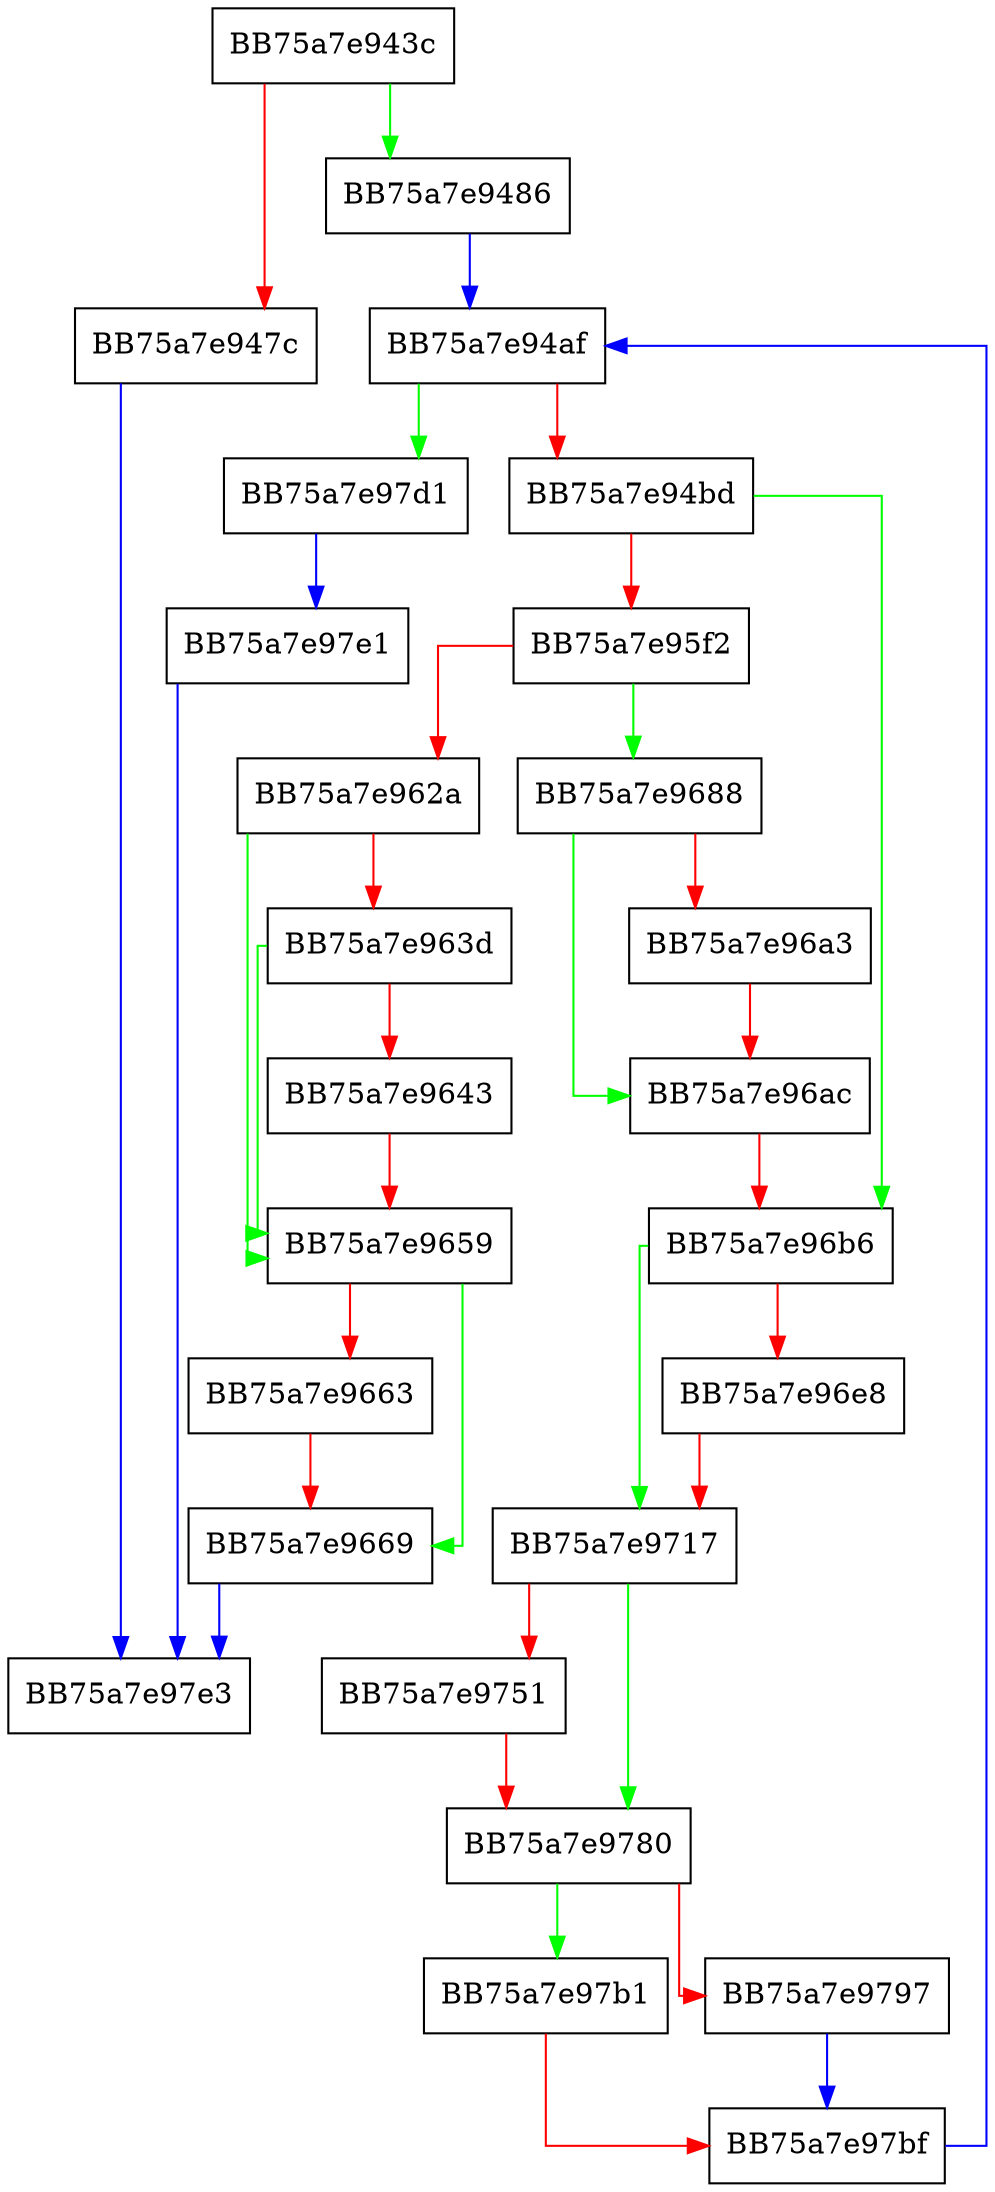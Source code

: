 digraph PopulateSDSSCertData {
  node [shape="box"];
  graph [splines=ortho];
  BB75a7e943c -> BB75a7e9486 [color="green"];
  BB75a7e943c -> BB75a7e947c [color="red"];
  BB75a7e947c -> BB75a7e97e3 [color="blue"];
  BB75a7e9486 -> BB75a7e94af [color="blue"];
  BB75a7e94af -> BB75a7e97d1 [color="green"];
  BB75a7e94af -> BB75a7e94bd [color="red"];
  BB75a7e94bd -> BB75a7e96b6 [color="green"];
  BB75a7e94bd -> BB75a7e95f2 [color="red"];
  BB75a7e95f2 -> BB75a7e9688 [color="green"];
  BB75a7e95f2 -> BB75a7e962a [color="red"];
  BB75a7e962a -> BB75a7e9659 [color="green"];
  BB75a7e962a -> BB75a7e963d [color="red"];
  BB75a7e963d -> BB75a7e9659 [color="green"];
  BB75a7e963d -> BB75a7e9643 [color="red"];
  BB75a7e9643 -> BB75a7e9659 [color="red"];
  BB75a7e9659 -> BB75a7e9669 [color="green"];
  BB75a7e9659 -> BB75a7e9663 [color="red"];
  BB75a7e9663 -> BB75a7e9669 [color="red"];
  BB75a7e9669 -> BB75a7e97e3 [color="blue"];
  BB75a7e9688 -> BB75a7e96ac [color="green"];
  BB75a7e9688 -> BB75a7e96a3 [color="red"];
  BB75a7e96a3 -> BB75a7e96ac [color="red"];
  BB75a7e96ac -> BB75a7e96b6 [color="red"];
  BB75a7e96b6 -> BB75a7e9717 [color="green"];
  BB75a7e96b6 -> BB75a7e96e8 [color="red"];
  BB75a7e96e8 -> BB75a7e9717 [color="red"];
  BB75a7e9717 -> BB75a7e9780 [color="green"];
  BB75a7e9717 -> BB75a7e9751 [color="red"];
  BB75a7e9751 -> BB75a7e9780 [color="red"];
  BB75a7e9780 -> BB75a7e97b1 [color="green"];
  BB75a7e9780 -> BB75a7e9797 [color="red"];
  BB75a7e9797 -> BB75a7e97bf [color="blue"];
  BB75a7e97b1 -> BB75a7e97bf [color="red"];
  BB75a7e97bf -> BB75a7e94af [color="blue"];
  BB75a7e97d1 -> BB75a7e97e1 [color="blue"];
  BB75a7e97e1 -> BB75a7e97e3 [color="blue"];
}